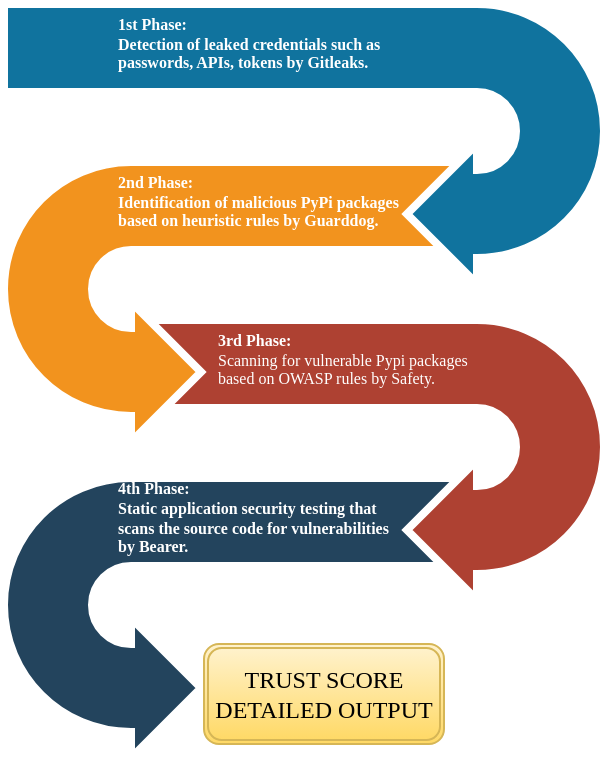 <mxfile version="25.0.3">
  <diagram name="Σελίδα-1" id="59wXe2gEVOyYvf0qKf7q">
    <mxGraphModel dx="875" dy="463" grid="1" gridSize="10" guides="1" tooltips="1" connect="1" arrows="1" fold="1" page="1" pageScale="1" pageWidth="827" pageHeight="1169" math="0" shadow="0">
      <root>
        <mxCell id="0" />
        <mxCell id="1" parent="0" />
        <mxCell id="Ei7rvfU16AE4jUv3P8NT-2" value="" style="html=1;shadow=0;dashed=0;align=center;verticalAlign=middle;shape=mxgraph.arrows2.uTurnArrow;dy=22;arrowHead=70;dx2=35;strokeColor=#ffffff;fillColor=#23445D;fontSize=12;fontColor=#3333FF;flipV=1;strokeWidth=4;" vertex="1" parent="1">
          <mxGeometry x="190" y="317" width="230" height="140" as="geometry" />
        </mxCell>
        <mxCell id="Ei7rvfU16AE4jUv3P8NT-3" value="" style="html=1;shadow=0;dashed=0;align=center;verticalAlign=middle;shape=mxgraph.arrows2.uTurnArrow;dy=22;arrowHead=70;dx2=35;strokeColor=#ffffff;fillColor=#AE4132;fontSize=12;fontColor=#3333FF;flipH=1;flipV=1;strokeWidth=4;" vertex="1" parent="1">
          <mxGeometry x="260" y="238" width="230" height="140" as="geometry" />
        </mxCell>
        <mxCell id="Ei7rvfU16AE4jUv3P8NT-4" value="" style="html=1;shadow=0;dashed=0;align=center;verticalAlign=middle;shape=mxgraph.arrows2.uTurnArrow;dy=22;arrowHead=70;dx2=35;strokeColor=#ffffff;fillColor=#F2931E;fontSize=12;fontColor=#3333FF;flipV=1;strokeWidth=4;" vertex="1" parent="1">
          <mxGeometry x="190" y="159" width="230" height="140" as="geometry" />
        </mxCell>
        <mxCell id="Ei7rvfU16AE4jUv3P8NT-5" value="" style="html=1;shadow=0;dashed=0;align=center;verticalAlign=middle;shape=mxgraph.arrows2.uTurnArrow;dy=22;arrowHead=70;dx2=35;strokeColor=#ffffff;fillColor=#10739E;fontSize=12;fontColor=#3333FF;flipH=1;flipV=1;strokeWidth=4;" vertex="1" parent="1">
          <mxGeometry x="190" y="80" width="300" height="140" as="geometry" />
        </mxCell>
        <mxCell id="Ei7rvfU16AE4jUv3P8NT-6" value="&lt;b&gt;1st Phase:&lt;br&gt;Detection of leaked credentials such as passwords, APIs, tokens by Gitleaks.&lt;/b&gt;" style="rounded=0;whiteSpace=wrap;shadow=0;strokeColor=none;strokeWidth=6;fillColor=none;fontSize=8;fontColor=#FFFFFF;align=left;html=1;spacingLeft=5;fontFamily=Times New Roman;" vertex="1" parent="1">
          <mxGeometry x="240" y="80" width="150" height="40" as="geometry" />
        </mxCell>
        <mxCell id="Ei7rvfU16AE4jUv3P8NT-7" value="&lt;b&gt;2nd Phase:&lt;br&gt;Identification of malicious PyPi packages based on heuristic rules by Guarddog.&lt;/b&gt;" style="rounded=0;whiteSpace=wrap;shadow=0;strokeColor=none;strokeWidth=6;fillColor=none;fontSize=8;fontColor=#FFFFFF;align=left;html=1;spacingLeft=5;fontFamily=Times New Roman;" vertex="1" parent="1">
          <mxGeometry x="240" y="159" width="150" height="40" as="geometry" />
        </mxCell>
        <mxCell id="Ei7rvfU16AE4jUv3P8NT-8" value="&lt;b&gt;3rd Phase:&lt;br&gt;&lt;/b&gt;Scanning for vulnerable Pypi packages based on OWASP rules by Safety." style="rounded=0;whiteSpace=wrap;shadow=0;strokeColor=none;strokeWidth=6;fillColor=none;fontSize=8;fontColor=#FFFFFF;align=left;html=1;spacingLeft=5;fontFamily=Times New Roman;" vertex="1" parent="1">
          <mxGeometry x="290" y="238" width="150" height="40" as="geometry" />
        </mxCell>
        <mxCell id="Ei7rvfU16AE4jUv3P8NT-9" value="&lt;b&gt;4th Phase:&lt;br&gt;Static application security testing that scans the source code for vulnerabilities by Bearer.&lt;/b&gt;" style="rounded=0;whiteSpace=wrap;shadow=0;strokeColor=none;strokeWidth=6;fillColor=none;fontSize=8;fontColor=#FFFFFF;align=left;html=1;spacingLeft=5;fontFamily=Times New Roman;" vertex="1" parent="1">
          <mxGeometry x="240" y="317" width="150" height="40" as="geometry" />
        </mxCell>
        <mxCell id="Ei7rvfU16AE4jUv3P8NT-11" value="TRUST SCORE&lt;div&gt;DETAILED OUTPUT&lt;/div&gt;" style="shape=ext;double=1;rounded=1;whiteSpace=wrap;html=1;fillColor=#fff2cc;strokeColor=#d6b656;gradientColor=#ffd966;fontFamily=Times New Roman;" vertex="1" parent="1">
          <mxGeometry x="290" y="400" width="120" height="50" as="geometry" />
        </mxCell>
      </root>
    </mxGraphModel>
  </diagram>
</mxfile>
